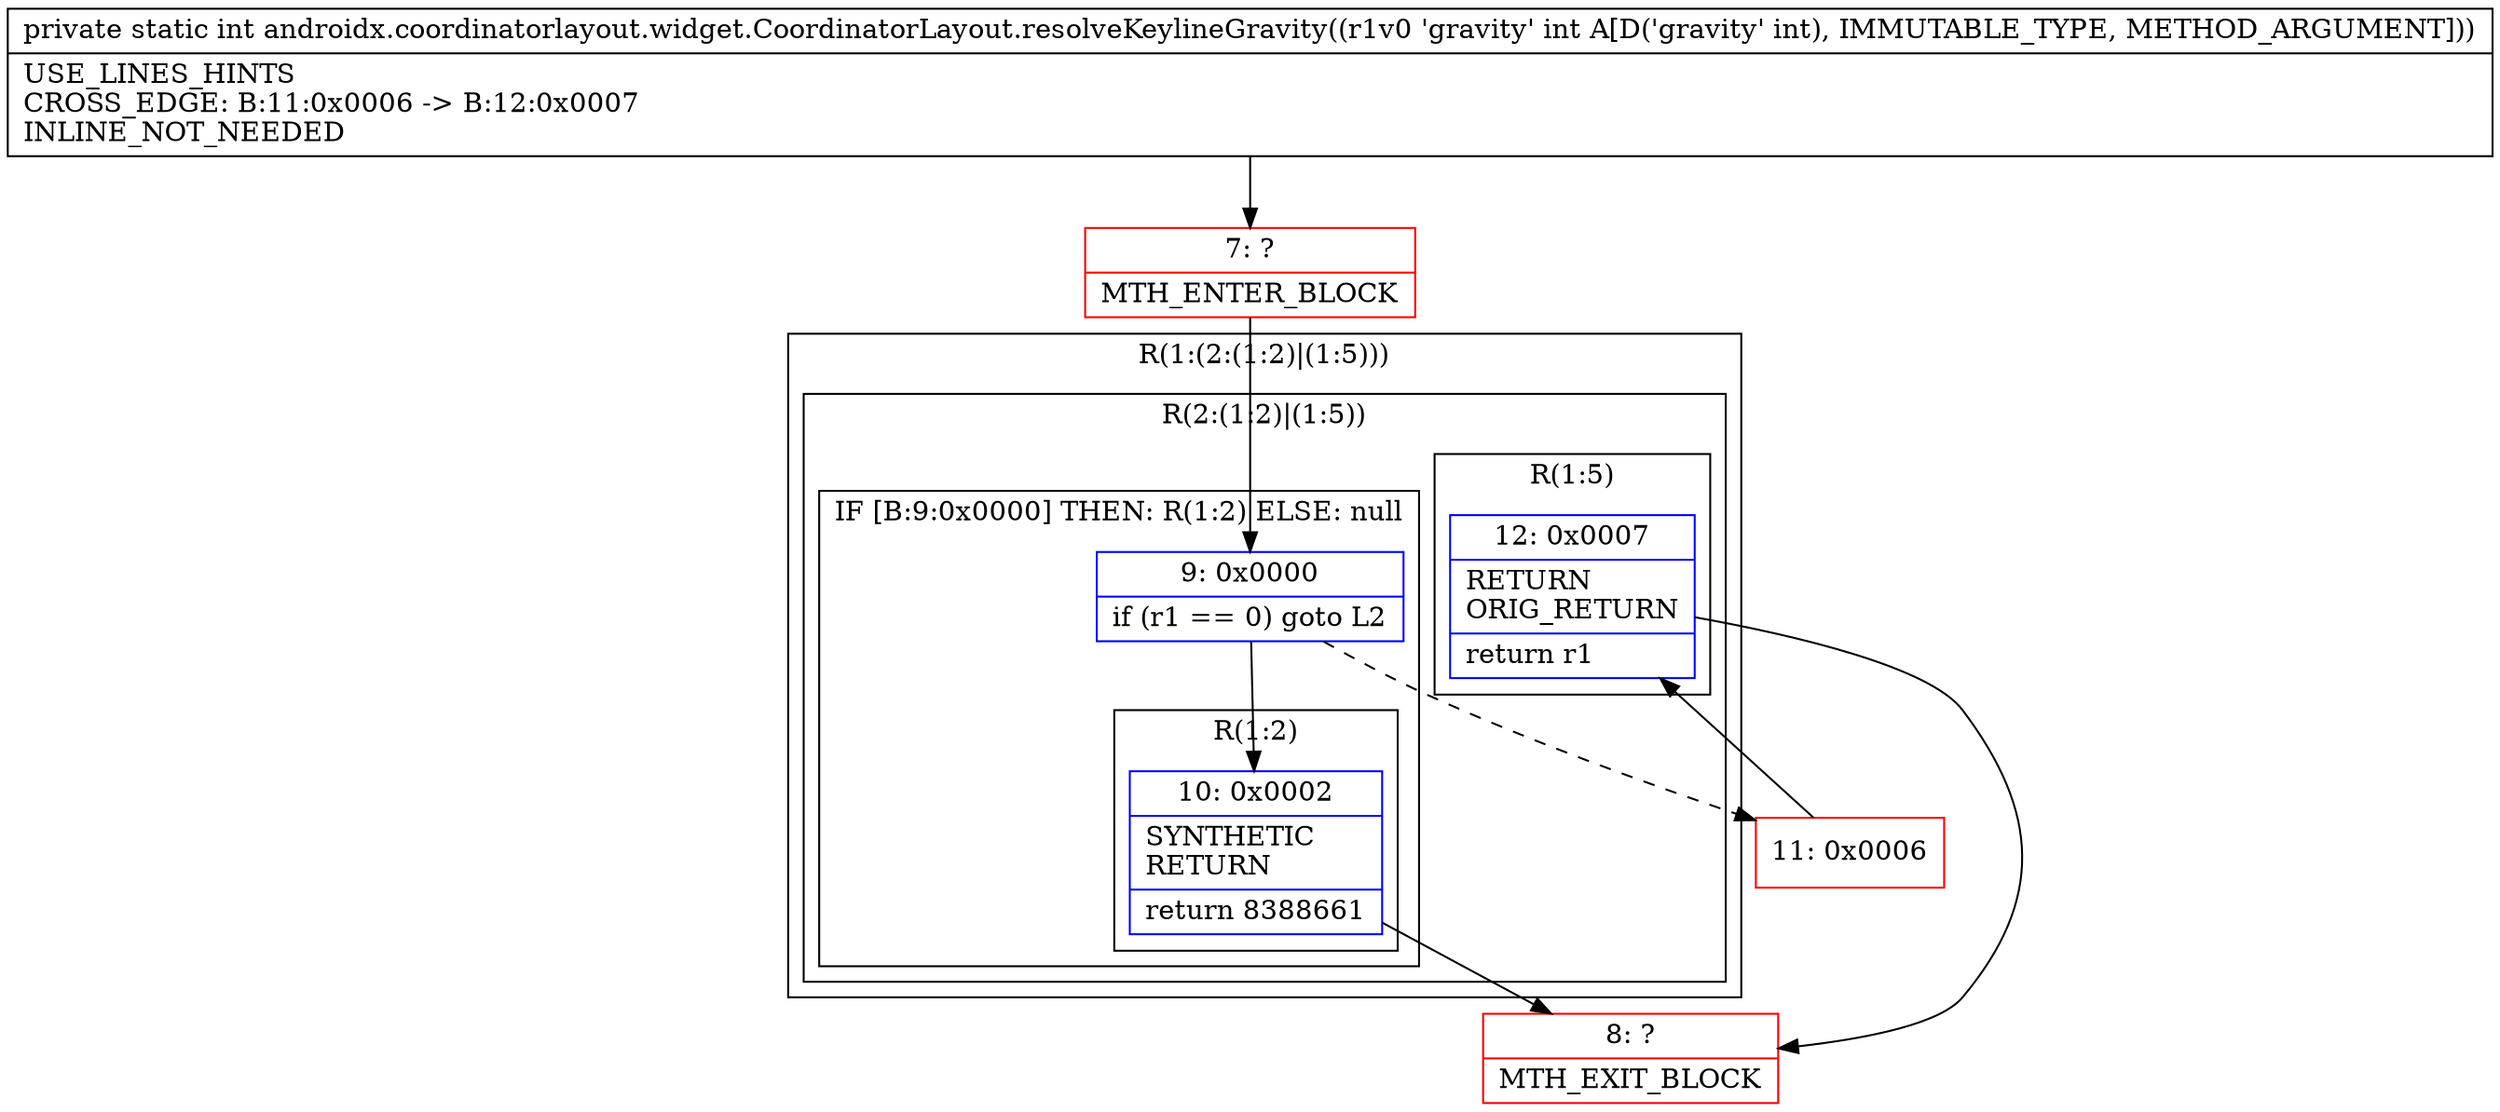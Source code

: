 digraph "CFG forandroidx.coordinatorlayout.widget.CoordinatorLayout.resolveKeylineGravity(I)I" {
subgraph cluster_Region_66572673 {
label = "R(1:(2:(1:2)|(1:5)))";
node [shape=record,color=blue];
subgraph cluster_Region_1286603957 {
label = "R(2:(1:2)|(1:5))";
node [shape=record,color=blue];
subgraph cluster_IfRegion_908341446 {
label = "IF [B:9:0x0000] THEN: R(1:2) ELSE: null";
node [shape=record,color=blue];
Node_9 [shape=record,label="{9\:\ 0x0000|if (r1 == 0) goto L2\l}"];
subgraph cluster_Region_1026069490 {
label = "R(1:2)";
node [shape=record,color=blue];
Node_10 [shape=record,label="{10\:\ 0x0002|SYNTHETIC\lRETURN\l|return 8388661\l}"];
}
}
subgraph cluster_Region_7222799 {
label = "R(1:5)";
node [shape=record,color=blue];
Node_12 [shape=record,label="{12\:\ 0x0007|RETURN\lORIG_RETURN\l|return r1\l}"];
}
}
}
Node_7 [shape=record,color=red,label="{7\:\ ?|MTH_ENTER_BLOCK\l}"];
Node_8 [shape=record,color=red,label="{8\:\ ?|MTH_EXIT_BLOCK\l}"];
Node_11 [shape=record,color=red,label="{11\:\ 0x0006}"];
MethodNode[shape=record,label="{private static int androidx.coordinatorlayout.widget.CoordinatorLayout.resolveKeylineGravity((r1v0 'gravity' int A[D('gravity' int), IMMUTABLE_TYPE, METHOD_ARGUMENT]))  | USE_LINES_HINTS\lCROSS_EDGE: B:11:0x0006 \-\> B:12:0x0007\lINLINE_NOT_NEEDED\l}"];
MethodNode -> Node_7;Node_9 -> Node_10;
Node_9 -> Node_11[style=dashed];
Node_10 -> Node_8;
Node_12 -> Node_8;
Node_7 -> Node_9;
Node_11 -> Node_12;
}

